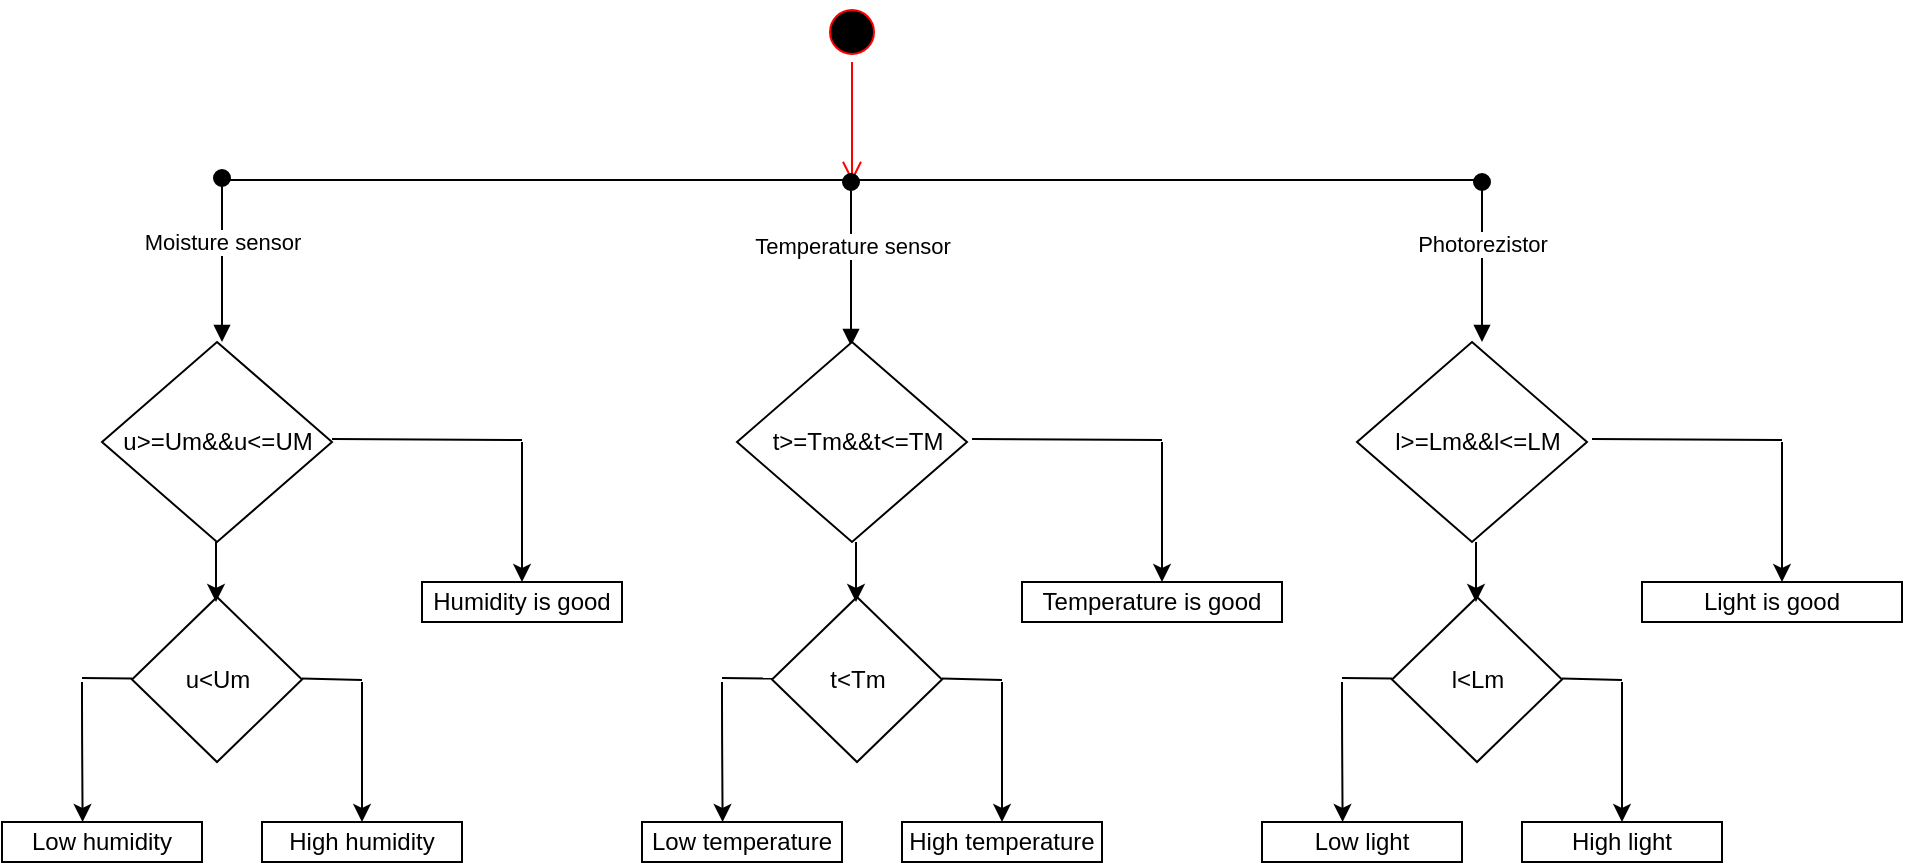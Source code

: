 <mxfile version="14.7.3" type="github"><diagram id="SitMtHJEz9ZsTobgl1DG" name="Page-1"><mxGraphModel dx="1609" dy="379" grid="1" gridSize="10" guides="1" tooltips="1" connect="1" arrows="1" fold="1" page="1" pageScale="1" pageWidth="827" pageHeight="1169" math="0" shadow="0"><root><mxCell id="0"/><mxCell id="1" parent="0"/><mxCell id="-v5qyj5-aMMNH7yobp1w-2" value="" style="ellipse;html=1;shape=startState;fillColor=#000000;strokeColor=#ff0000;" vertex="1" parent="1"><mxGeometry x="390" y="120" width="30" height="30" as="geometry"/></mxCell><mxCell id="-v5qyj5-aMMNH7yobp1w-3" value="" style="edgeStyle=orthogonalEdgeStyle;html=1;verticalAlign=bottom;endArrow=open;endSize=8;strokeColor=#ff0000;" edge="1" source="-v5qyj5-aMMNH7yobp1w-2" parent="1"><mxGeometry relative="1" as="geometry"><mxPoint x="405" y="210" as="targetPoint"/></mxGeometry></mxCell><mxCell id="-v5qyj5-aMMNH7yobp1w-4" value="" style="line;strokeWidth=1;fillColor=none;align=left;verticalAlign=middle;spacingTop=-1;spacingLeft=3;spacingRight=3;rotatable=0;labelPosition=right;points=[];portConstraint=eastwest;" vertex="1" parent="1"><mxGeometry x="90" y="170" width="630" height="78" as="geometry"/></mxCell><mxCell id="-v5qyj5-aMMNH7yobp1w-7" value="Moisture sensor" style="html=1;verticalAlign=bottom;startArrow=oval;startFill=1;endArrow=block;startSize=8;" edge="1" parent="1"><mxGeometry width="60" relative="1" as="geometry"><mxPoint x="90" y="208" as="sourcePoint"/><mxPoint x="90" y="290" as="targetPoint"/><Array as="points"/></mxGeometry></mxCell><mxCell id="-v5qyj5-aMMNH7yobp1w-8" value="Photorezistor" style="html=1;verticalAlign=bottom;startArrow=oval;startFill=1;endArrow=block;startSize=8;" edge="1" parent="1"><mxGeometry width="60" relative="1" as="geometry"><mxPoint x="720" y="210" as="sourcePoint"/><mxPoint x="720" y="290" as="targetPoint"/><mxPoint as="offset"/></mxGeometry></mxCell><mxCell id="-v5qyj5-aMMNH7yobp1w-9" value="Temperature sensor" style="html=1;verticalAlign=bottom;startArrow=oval;startFill=1;endArrow=block;startSize=8;" edge="1" parent="1"><mxGeometry width="60" relative="1" as="geometry"><mxPoint x="404.5" y="210" as="sourcePoint"/><mxPoint x="404.5" y="292" as="targetPoint"/><Array as="points"/></mxGeometry></mxCell><mxCell id="-v5qyj5-aMMNH7yobp1w-13" value="" style="rhombus;whiteSpace=wrap;html=1;" vertex="1" parent="1"><mxGeometry x="30" y="290" width="115" height="100" as="geometry"/></mxCell><mxCell id="-v5qyj5-aMMNH7yobp1w-15" value="u&amp;gt;=Um&amp;amp;&amp;amp;u&amp;lt;=UM" style="text;html=1;strokeColor=none;fillColor=none;align=center;verticalAlign=middle;whiteSpace=wrap;rounded=0;" vertex="1" parent="1"><mxGeometry x="67.5" y="330" width="40" height="20" as="geometry"/></mxCell><mxCell id="-v5qyj5-aMMNH7yobp1w-19" value="" style="rhombus;whiteSpace=wrap;html=1;" vertex="1" parent="1"><mxGeometry x="45" y="417.5" width="85" height="82.5" as="geometry"/></mxCell><mxCell id="-v5qyj5-aMMNH7yobp1w-20" value="u&amp;lt;Um" style="text;html=1;strokeColor=none;fillColor=none;align=center;verticalAlign=middle;whiteSpace=wrap;rounded=0;" vertex="1" parent="1"><mxGeometry x="67.5" y="441.25" width="40" height="35" as="geometry"/></mxCell><mxCell id="-v5qyj5-aMMNH7yobp1w-26" value="" style="endArrow=classic;html=1;" edge="1" parent="1"><mxGeometry width="50" height="50" relative="1" as="geometry"><mxPoint x="87" y="390" as="sourcePoint"/><mxPoint x="87" y="420" as="targetPoint"/><Array as="points"><mxPoint x="87" y="410"/></Array></mxGeometry></mxCell><mxCell id="-v5qyj5-aMMNH7yobp1w-29" value="" style="endArrow=classic;html=1;entryX=0.403;entryY=0;entryDx=0;entryDy=0;entryPerimeter=0;" edge="1" parent="1" target="-v5qyj5-aMMNH7yobp1w-40"><mxGeometry width="50" height="50" relative="1" as="geometry"><mxPoint x="20" y="460" as="sourcePoint"/><mxPoint x="20" y="490" as="targetPoint"/><Array as="points"><mxPoint x="20" y="480"/></Array></mxGeometry></mxCell><mxCell id="-v5qyj5-aMMNH7yobp1w-30" value="" style="endArrow=classic;html=1;entryX=0.5;entryY=0;entryDx=0;entryDy=0;" edge="1" parent="1" target="-v5qyj5-aMMNH7yobp1w-41"><mxGeometry width="50" height="50" relative="1" as="geometry"><mxPoint x="160" y="460" as="sourcePoint"/><mxPoint x="160" y="490" as="targetPoint"/><Array as="points"><mxPoint x="160" y="470"/><mxPoint x="160" y="480"/></Array></mxGeometry></mxCell><mxCell id="-v5qyj5-aMMNH7yobp1w-31" value="" style="endArrow=none;html=1;" edge="1" parent="1"><mxGeometry width="50" height="50" relative="1" as="geometry"><mxPoint x="20" y="458" as="sourcePoint"/><mxPoint x="45" y="458.25" as="targetPoint"/></mxGeometry></mxCell><mxCell id="-v5qyj5-aMMNH7yobp1w-33" value="" style="endArrow=none;html=1;" edge="1" parent="1"><mxGeometry width="50" height="50" relative="1" as="geometry"><mxPoint x="130" y="458.25" as="sourcePoint"/><mxPoint x="160" y="459" as="targetPoint"/></mxGeometry></mxCell><mxCell id="-v5qyj5-aMMNH7yobp1w-40" value="" style="rounded=0;whiteSpace=wrap;html=1;" vertex="1" parent="1"><mxGeometry x="-20" y="530" width="100" height="20" as="geometry"/></mxCell><mxCell id="-v5qyj5-aMMNH7yobp1w-41" value="" style="rounded=0;whiteSpace=wrap;html=1;" vertex="1" parent="1"><mxGeometry x="110" y="530" width="100" height="20" as="geometry"/></mxCell><mxCell id="-v5qyj5-aMMNH7yobp1w-43" value="Low humidity" style="text;html=1;strokeColor=none;fillColor=none;align=center;verticalAlign=middle;whiteSpace=wrap;rounded=0;" vertex="1" parent="1"><mxGeometry x="-10" y="530" width="80" height="20" as="geometry"/></mxCell><mxCell id="-v5qyj5-aMMNH7yobp1w-44" value="High humidity" style="text;html=1;strokeColor=none;fillColor=none;align=center;verticalAlign=middle;whiteSpace=wrap;rounded=0;" vertex="1" parent="1"><mxGeometry x="120" y="530" width="80" height="20" as="geometry"/></mxCell><mxCell id="-v5qyj5-aMMNH7yobp1w-45" value="" style="endArrow=classic;html=1;" edge="1" parent="1"><mxGeometry width="50" height="50" relative="1" as="geometry"><mxPoint x="240" y="340" as="sourcePoint"/><mxPoint x="240" y="410" as="targetPoint"/></mxGeometry></mxCell><mxCell id="-v5qyj5-aMMNH7yobp1w-46" value="" style="endArrow=none;html=1;" edge="1" parent="1"><mxGeometry width="50" height="50" relative="1" as="geometry"><mxPoint x="145" y="338.5" as="sourcePoint"/><mxPoint x="240" y="339" as="targetPoint"/></mxGeometry></mxCell><mxCell id="-v5qyj5-aMMNH7yobp1w-49" value="" style="rounded=0;whiteSpace=wrap;html=1;" vertex="1" parent="1"><mxGeometry x="190" y="410" width="100" height="20" as="geometry"/></mxCell><mxCell id="-v5qyj5-aMMNH7yobp1w-50" value="Humidity is good" style="text;html=1;strokeColor=none;fillColor=none;align=center;verticalAlign=middle;whiteSpace=wrap;rounded=0;" vertex="1" parent="1"><mxGeometry x="190" y="410" width="100" height="20" as="geometry"/></mxCell><mxCell id="-v5qyj5-aMMNH7yobp1w-51" value="" style="rhombus;whiteSpace=wrap;html=1;" vertex="1" parent="1"><mxGeometry x="347.5" y="290" width="115" height="100" as="geometry"/></mxCell><mxCell id="-v5qyj5-aMMNH7yobp1w-52" value="t&amp;gt;=Tm&amp;amp;&amp;amp;t&amp;lt;=TM" style="text;html=1;strokeColor=none;fillColor=none;align=center;verticalAlign=middle;whiteSpace=wrap;rounded=0;" vertex="1" parent="1"><mxGeometry x="387.5" y="330" width="40" height="20" as="geometry"/></mxCell><mxCell id="-v5qyj5-aMMNH7yobp1w-53" value="" style="rhombus;whiteSpace=wrap;html=1;" vertex="1" parent="1"><mxGeometry x="365" y="417.5" width="85" height="82.5" as="geometry"/></mxCell><mxCell id="-v5qyj5-aMMNH7yobp1w-54" value="t&amp;lt;Tm" style="text;html=1;strokeColor=none;fillColor=none;align=center;verticalAlign=middle;whiteSpace=wrap;rounded=0;" vertex="1" parent="1"><mxGeometry x="387.5" y="441.25" width="40" height="35" as="geometry"/></mxCell><mxCell id="-v5qyj5-aMMNH7yobp1w-55" value="" style="endArrow=classic;html=1;" edge="1" parent="1"><mxGeometry width="50" height="50" relative="1" as="geometry"><mxPoint x="407" y="390" as="sourcePoint"/><mxPoint x="407" y="420" as="targetPoint"/><Array as="points"><mxPoint x="407" y="410"/></Array></mxGeometry></mxCell><mxCell id="-v5qyj5-aMMNH7yobp1w-56" value="" style="endArrow=classic;html=1;entryX=0.403;entryY=0;entryDx=0;entryDy=0;entryPerimeter=0;" edge="1" parent="1" target="-v5qyj5-aMMNH7yobp1w-60"><mxGeometry width="50" height="50" relative="1" as="geometry"><mxPoint x="340" y="460" as="sourcePoint"/><mxPoint x="340" y="490" as="targetPoint"/><Array as="points"><mxPoint x="340" y="480"/></Array></mxGeometry></mxCell><mxCell id="-v5qyj5-aMMNH7yobp1w-57" value="" style="endArrow=classic;html=1;entryX=0.5;entryY=0;entryDx=0;entryDy=0;" edge="1" parent="1" target="-v5qyj5-aMMNH7yobp1w-61"><mxGeometry width="50" height="50" relative="1" as="geometry"><mxPoint x="480" y="460" as="sourcePoint"/><mxPoint x="480" y="490" as="targetPoint"/><Array as="points"><mxPoint x="480" y="470"/><mxPoint x="480" y="480"/></Array></mxGeometry></mxCell><mxCell id="-v5qyj5-aMMNH7yobp1w-58" value="" style="endArrow=none;html=1;" edge="1" parent="1"><mxGeometry width="50" height="50" relative="1" as="geometry"><mxPoint x="340" y="458" as="sourcePoint"/><mxPoint x="365" y="458.25" as="targetPoint"/></mxGeometry></mxCell><mxCell id="-v5qyj5-aMMNH7yobp1w-59" value="" style="endArrow=none;html=1;" edge="1" parent="1"><mxGeometry width="50" height="50" relative="1" as="geometry"><mxPoint x="450" y="458.25" as="sourcePoint"/><mxPoint x="480" y="459" as="targetPoint"/></mxGeometry></mxCell><mxCell id="-v5qyj5-aMMNH7yobp1w-60" value="" style="rounded=0;whiteSpace=wrap;html=1;" vertex="1" parent="1"><mxGeometry x="300" y="530" width="100" height="20" as="geometry"/></mxCell><mxCell id="-v5qyj5-aMMNH7yobp1w-61" value="" style="rounded=0;whiteSpace=wrap;html=1;" vertex="1" parent="1"><mxGeometry x="430" y="530" width="100" height="20" as="geometry"/></mxCell><mxCell id="-v5qyj5-aMMNH7yobp1w-62" value="Low temperature" style="text;html=1;strokeColor=none;fillColor=none;align=center;verticalAlign=middle;whiteSpace=wrap;rounded=0;" vertex="1" parent="1"><mxGeometry x="300" y="530" width="100" height="20" as="geometry"/></mxCell><mxCell id="-v5qyj5-aMMNH7yobp1w-63" value="High temperature" style="text;html=1;strokeColor=none;fillColor=none;align=center;verticalAlign=middle;whiteSpace=wrap;rounded=0;" vertex="1" parent="1"><mxGeometry x="430" y="530" width="100" height="20" as="geometry"/></mxCell><mxCell id="-v5qyj5-aMMNH7yobp1w-64" value="" style="endArrow=classic;html=1;" edge="1" parent="1"><mxGeometry width="50" height="50" relative="1" as="geometry"><mxPoint x="560" y="340" as="sourcePoint"/><mxPoint x="560" y="410" as="targetPoint"/></mxGeometry></mxCell><mxCell id="-v5qyj5-aMMNH7yobp1w-65" value="" style="endArrow=none;html=1;" edge="1" parent="1"><mxGeometry width="50" height="50" relative="1" as="geometry"><mxPoint x="465" y="338.5" as="sourcePoint"/><mxPoint x="560" y="339" as="targetPoint"/></mxGeometry></mxCell><mxCell id="-v5qyj5-aMMNH7yobp1w-66" value="" style="rounded=0;whiteSpace=wrap;html=1;" vertex="1" parent="1"><mxGeometry x="490" y="410" width="130" height="20" as="geometry"/></mxCell><mxCell id="-v5qyj5-aMMNH7yobp1w-67" value="Temperature is good" style="text;html=1;strokeColor=none;fillColor=none;align=center;verticalAlign=middle;whiteSpace=wrap;rounded=0;" vertex="1" parent="1"><mxGeometry x="490" y="410" width="130" height="20" as="geometry"/></mxCell><mxCell id="-v5qyj5-aMMNH7yobp1w-83" value="" style="rhombus;whiteSpace=wrap;html=1;" vertex="1" parent="1"><mxGeometry x="657.5" y="290" width="115" height="100" as="geometry"/></mxCell><mxCell id="-v5qyj5-aMMNH7yobp1w-84" value="l&amp;gt;=Lm&amp;amp;&amp;amp;l&amp;lt;=LM" style="text;html=1;strokeColor=none;fillColor=none;align=center;verticalAlign=middle;whiteSpace=wrap;rounded=0;" vertex="1" parent="1"><mxGeometry x="697.5" y="330" width="40" height="20" as="geometry"/></mxCell><mxCell id="-v5qyj5-aMMNH7yobp1w-85" value="" style="rhombus;whiteSpace=wrap;html=1;" vertex="1" parent="1"><mxGeometry x="675" y="417.5" width="85" height="82.5" as="geometry"/></mxCell><mxCell id="-v5qyj5-aMMNH7yobp1w-86" value="l&amp;lt;Lm" style="text;html=1;strokeColor=none;fillColor=none;align=center;verticalAlign=middle;whiteSpace=wrap;rounded=0;" vertex="1" parent="1"><mxGeometry x="697.5" y="441.25" width="40" height="35" as="geometry"/></mxCell><mxCell id="-v5qyj5-aMMNH7yobp1w-87" value="" style="endArrow=classic;html=1;" edge="1" parent="1"><mxGeometry width="50" height="50" relative="1" as="geometry"><mxPoint x="717" y="390" as="sourcePoint"/><mxPoint x="717" y="420" as="targetPoint"/><Array as="points"><mxPoint x="717" y="410"/></Array></mxGeometry></mxCell><mxCell id="-v5qyj5-aMMNH7yobp1w-88" value="" style="endArrow=classic;html=1;entryX=0.403;entryY=0;entryDx=0;entryDy=0;entryPerimeter=0;" edge="1" parent="1" target="-v5qyj5-aMMNH7yobp1w-92"><mxGeometry width="50" height="50" relative="1" as="geometry"><mxPoint x="650" y="460" as="sourcePoint"/><mxPoint x="650" y="490" as="targetPoint"/><Array as="points"><mxPoint x="650" y="480"/></Array></mxGeometry></mxCell><mxCell id="-v5qyj5-aMMNH7yobp1w-89" value="" style="endArrow=classic;html=1;entryX=0.5;entryY=0;entryDx=0;entryDy=0;" edge="1" parent="1" target="-v5qyj5-aMMNH7yobp1w-93"><mxGeometry width="50" height="50" relative="1" as="geometry"><mxPoint x="790" y="460" as="sourcePoint"/><mxPoint x="790" y="490" as="targetPoint"/><Array as="points"><mxPoint x="790" y="470"/><mxPoint x="790" y="480"/></Array></mxGeometry></mxCell><mxCell id="-v5qyj5-aMMNH7yobp1w-90" value="" style="endArrow=none;html=1;" edge="1" parent="1"><mxGeometry width="50" height="50" relative="1" as="geometry"><mxPoint x="650" y="458" as="sourcePoint"/><mxPoint x="675" y="458.25" as="targetPoint"/></mxGeometry></mxCell><mxCell id="-v5qyj5-aMMNH7yobp1w-91" value="" style="endArrow=none;html=1;" edge="1" parent="1"><mxGeometry width="50" height="50" relative="1" as="geometry"><mxPoint x="760" y="458.25" as="sourcePoint"/><mxPoint x="790" y="459" as="targetPoint"/></mxGeometry></mxCell><mxCell id="-v5qyj5-aMMNH7yobp1w-92" value="" style="rounded=0;whiteSpace=wrap;html=1;" vertex="1" parent="1"><mxGeometry x="610" y="530" width="100" height="20" as="geometry"/></mxCell><mxCell id="-v5qyj5-aMMNH7yobp1w-93" value="" style="rounded=0;whiteSpace=wrap;html=1;" vertex="1" parent="1"><mxGeometry x="740" y="530" width="100" height="20" as="geometry"/></mxCell><mxCell id="-v5qyj5-aMMNH7yobp1w-94" value="Low light" style="text;html=1;strokeColor=none;fillColor=none;align=center;verticalAlign=middle;whiteSpace=wrap;rounded=0;" vertex="1" parent="1"><mxGeometry x="610" y="530" width="100" height="20" as="geometry"/></mxCell><mxCell id="-v5qyj5-aMMNH7yobp1w-95" value="High light" style="text;html=1;strokeColor=none;fillColor=none;align=center;verticalAlign=middle;whiteSpace=wrap;rounded=0;" vertex="1" parent="1"><mxGeometry x="740" y="530" width="100" height="20" as="geometry"/></mxCell><mxCell id="-v5qyj5-aMMNH7yobp1w-96" value="" style="endArrow=classic;html=1;" edge="1" parent="1"><mxGeometry width="50" height="50" relative="1" as="geometry"><mxPoint x="870" y="340" as="sourcePoint"/><mxPoint x="870" y="410" as="targetPoint"/></mxGeometry></mxCell><mxCell id="-v5qyj5-aMMNH7yobp1w-97" value="" style="endArrow=none;html=1;" edge="1" parent="1"><mxGeometry width="50" height="50" relative="1" as="geometry"><mxPoint x="775" y="338.5" as="sourcePoint"/><mxPoint x="870" y="339" as="targetPoint"/></mxGeometry></mxCell><mxCell id="-v5qyj5-aMMNH7yobp1w-98" value="" style="rounded=0;whiteSpace=wrap;html=1;" vertex="1" parent="1"><mxGeometry x="800" y="410" width="130" height="20" as="geometry"/></mxCell><mxCell id="-v5qyj5-aMMNH7yobp1w-99" value="Light is good" style="text;html=1;strokeColor=none;fillColor=none;align=center;verticalAlign=middle;whiteSpace=wrap;rounded=0;" vertex="1" parent="1"><mxGeometry x="800" y="410" width="130" height="20" as="geometry"/></mxCell></root></mxGraphModel></diagram></mxfile>